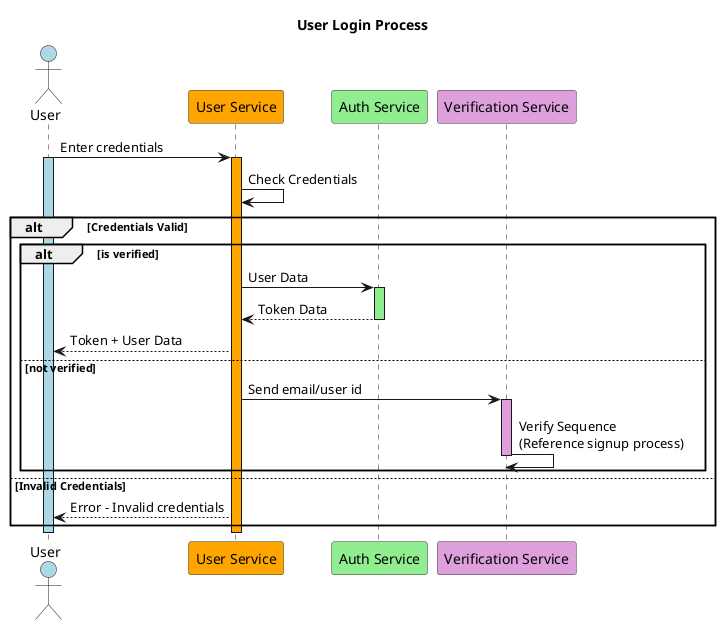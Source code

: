 @startuml
title User Login Process

skinparam ParticipantBackgroundColor #EEEEEE
skinparam ParticipantBorderColor #333333
skinparam sequenceAltBackgroundColor #FFFFFF

actor User #lightblue
participant "User Service" as UserService #FFA500
participant "Auth Service" as AuthService  #90EE90
participant "Verification Service" as VerificationService  #DDA0DD

User -> UserService: Enter credentials
activate User #lightblue
activate UserService #FFA500

UserService -> UserService: Check Credentials 
alt Credentials Valid
  alt is verified
    UserService -> AuthService: User Data
    activate AuthService #90EE90
    AuthService --> UserService: Token Data
    deactivate AuthService
    UserService --> User: Token + User Data
  else not verified
    UserService -> VerificationService: Send email/user id
    activate VerificationService #DDA0DD
    VerificationService -> VerificationService: Verify Sequence\n(Reference signup process)
    deactivate VerificationService
  end
else Invalid Credentials
  UserService --> User: Error - Invalid credentials
end

deactivate UserService
deactivate User
@enduml